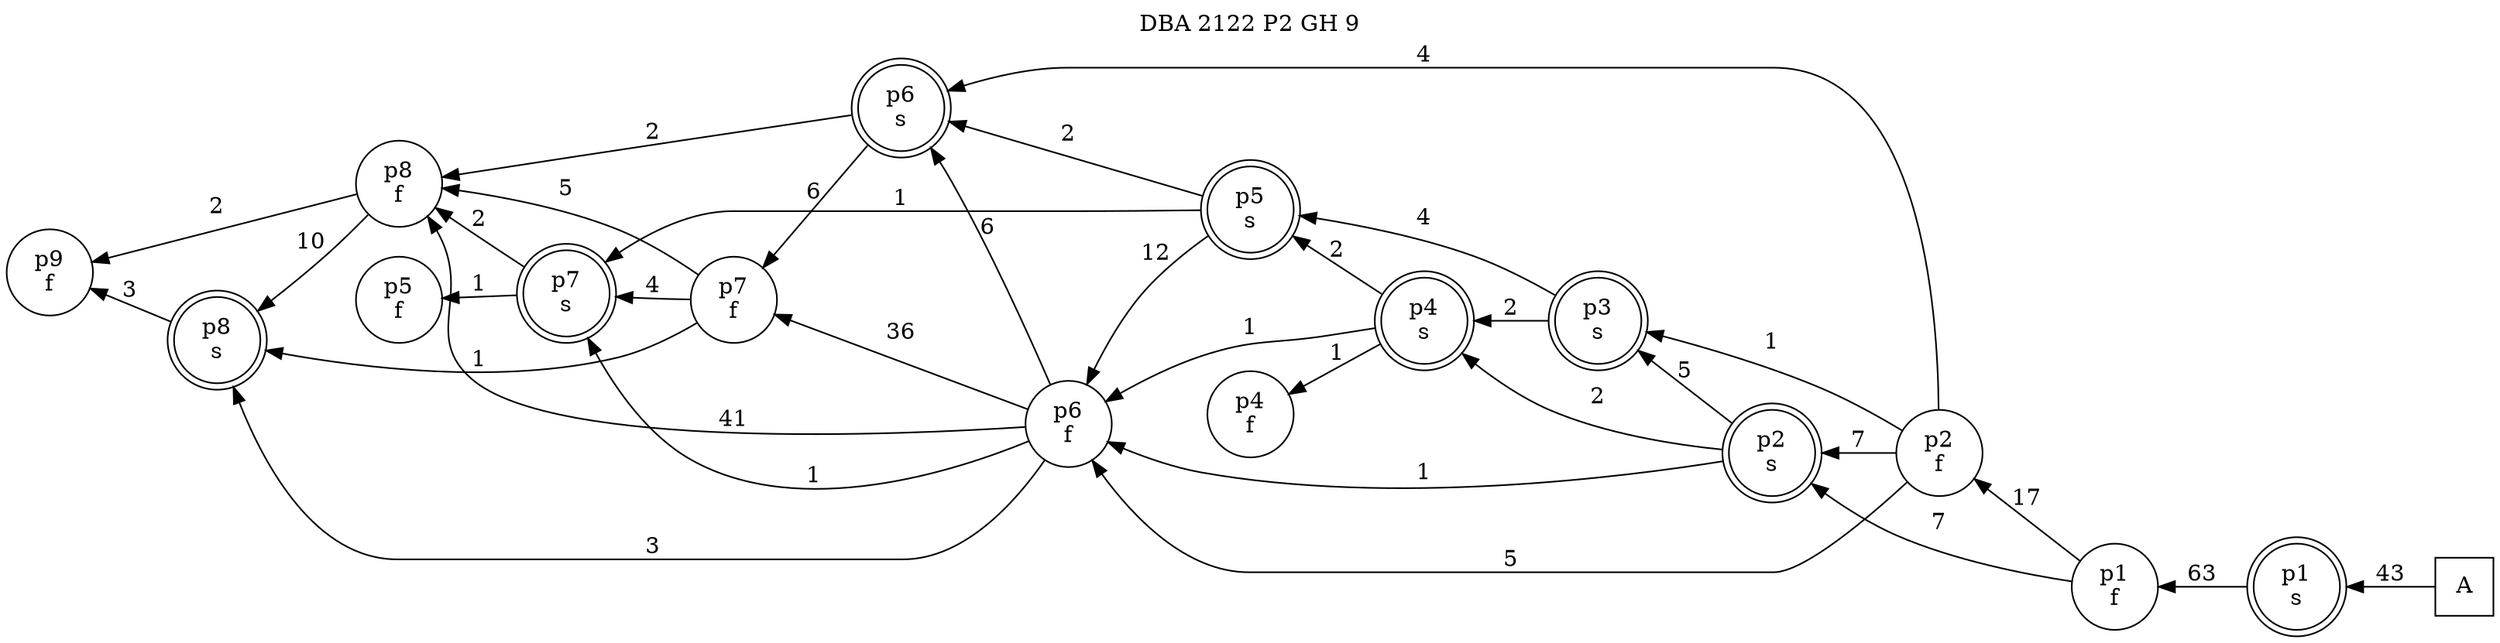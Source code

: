 digraph DBA_2122_P2_GH_9_GOOD {
labelloc="tl"
label= " DBA 2122 P2 GH 9 "
rankdir="RL";
"A" [shape="square" label="A"]
"p1_s" [shape="doublecircle" label="p1
s"]
"p1_f" [shape="circle" label="p1
f"]
"p2_f" [shape="circle" label="p2
f"]
"p2_s" [shape="doublecircle" label="p2
s"]
"p3_s" [shape="doublecircle" label="p3
s"]
"p5_s" [shape="doublecircle" label="p5
s"]
"p6_f" [shape="circle" label="p6
f"]
"p6_s" [shape="doublecircle" label="p6
s"]
"p7_f" [shape="circle" label="p7
f"]
"p8_f" [shape="circle" label="p8
f"]
"p7_s" [shape="doublecircle" label="p7
s"]
"p5_f" [shape="circle" label="p5
f"]
"p4_s" [shape="doublecircle" label="p4
s"]
"p8_s" [shape="doublecircle" label="p8
s"]
"p9_f" [shape="circle" label="p9
f"]
"p4_f" [shape="circle" label="p4
f"]
"A" -> "p1_s" [ label=43]
"p1_s" -> "p1_f" [ label=63]
"p1_f" -> "p2_f" [ label=17]
"p1_f" -> "p2_s" [ label=7]
"p2_f" -> "p2_s" [ label=7]
"p2_f" -> "p3_s" [ label=1]
"p2_f" -> "p6_f" [ label=5]
"p2_f" -> "p6_s" [ label=4]
"p2_s" -> "p3_s" [ label=5]
"p2_s" -> "p6_f" [ label=1]
"p2_s" -> "p4_s" [ label=2]
"p3_s" -> "p5_s" [ label=4]
"p3_s" -> "p4_s" [ label=2]
"p5_s" -> "p6_f" [ label=12]
"p5_s" -> "p6_s" [ label=2]
"p5_s" -> "p7_s" [ label=1]
"p6_f" -> "p6_s" [ label=6]
"p6_f" -> "p7_f" [ label=36]
"p6_f" -> "p8_f" [ label=41]
"p6_f" -> "p7_s" [ label=1]
"p6_f" -> "p8_s" [ label=3]
"p6_s" -> "p7_f" [ label=6]
"p6_s" -> "p8_f" [ label=2]
"p7_f" -> "p8_f" [ label=5]
"p7_f" -> "p7_s" [ label=4]
"p7_f" -> "p8_s" [ label=1]
"p8_f" -> "p8_s" [ label=10]
"p8_f" -> "p9_f" [ label=2]
"p7_s" -> "p8_f" [ label=2]
"p7_s" -> "p5_f" [ label=1]
"p4_s" -> "p5_s" [ label=2]
"p4_s" -> "p6_f" [ label=1]
"p4_s" -> "p4_f" [ label=1]
"p8_s" -> "p9_f" [ label=3]
}
